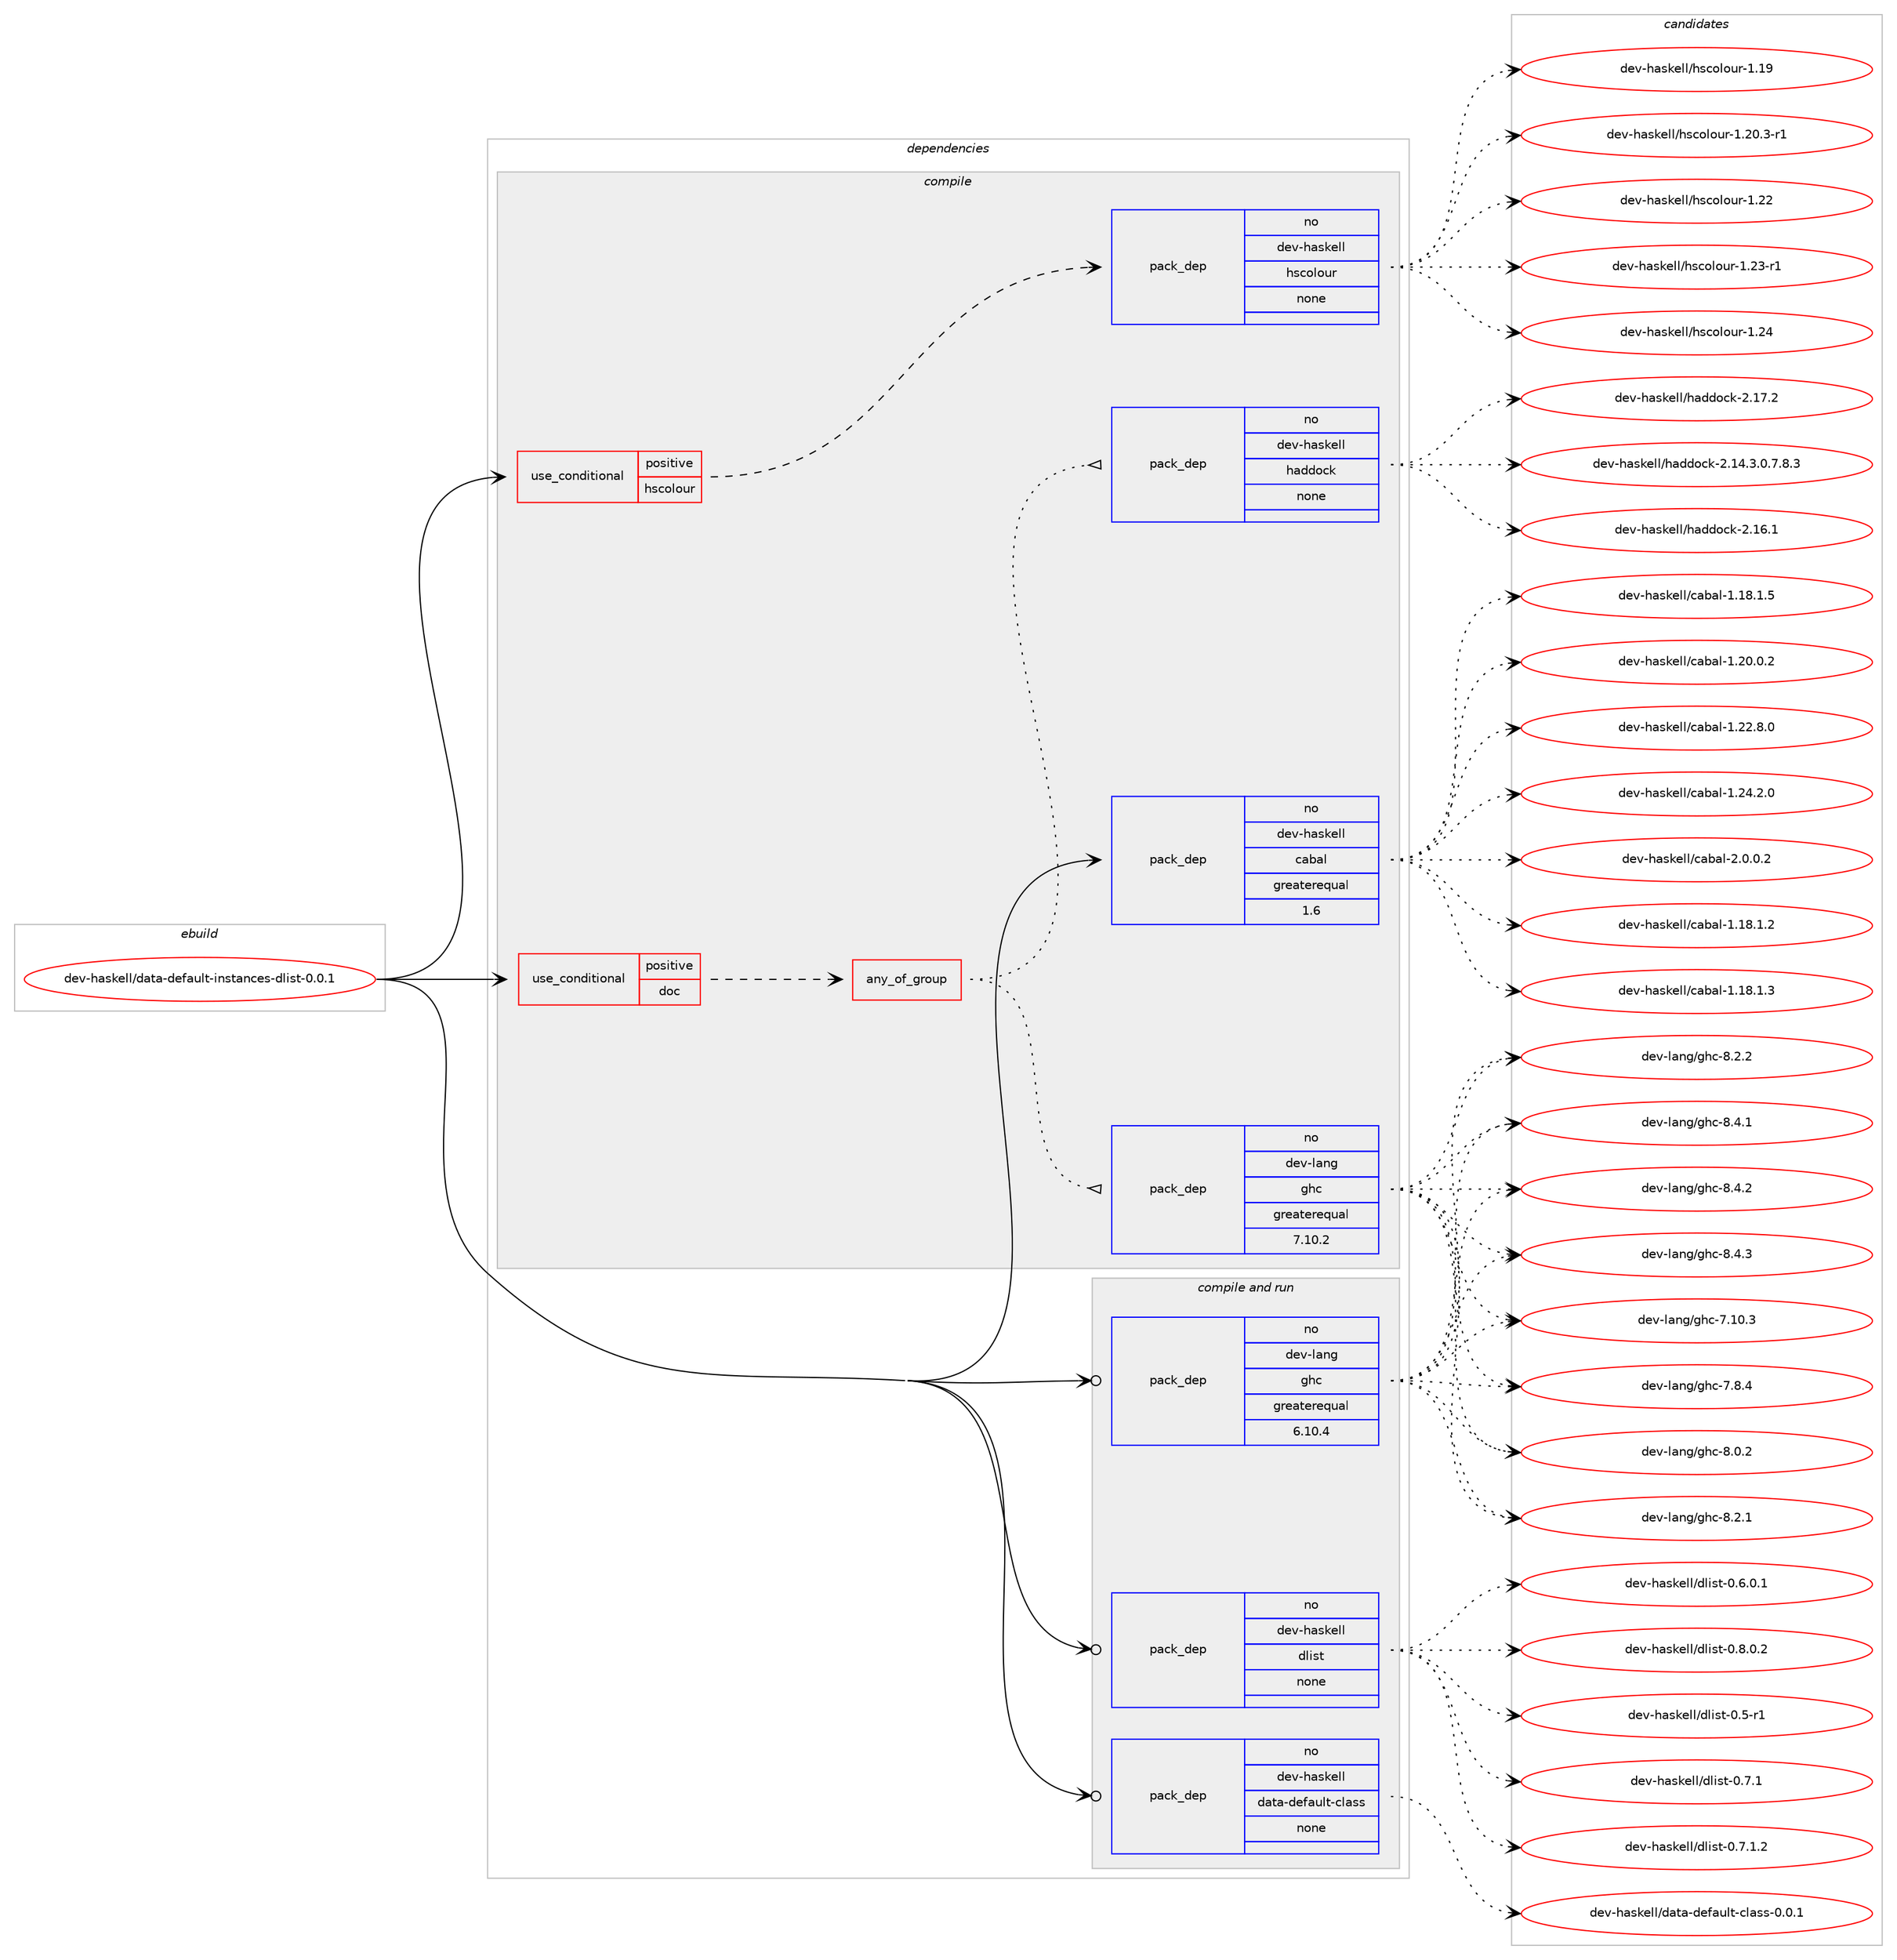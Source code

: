 digraph prolog {

# *************
# Graph options
# *************

newrank=true;
concentrate=true;
compound=true;
graph [rankdir=LR,fontname=Helvetica,fontsize=10,ranksep=1.5];#, ranksep=2.5, nodesep=0.2];
edge  [arrowhead=vee];
node  [fontname=Helvetica,fontsize=10];

# **********
# The ebuild
# **********

subgraph cluster_leftcol {
color=gray;
rank=same;
label=<<i>ebuild</i>>;
id [label="dev-haskell/data-default-instances-dlist-0.0.1", color=red, width=4, href="../dev-haskell/data-default-instances-dlist-0.0.1.svg"];
}

# ****************
# The dependencies
# ****************

subgraph cluster_midcol {
color=gray;
label=<<i>dependencies</i>>;
subgraph cluster_compile {
fillcolor="#eeeeee";
style=filled;
label=<<i>compile</i>>;
subgraph cond359274 {
dependency1330605 [label=<<TABLE BORDER="0" CELLBORDER="1" CELLSPACING="0" CELLPADDING="4"><TR><TD ROWSPAN="3" CELLPADDING="10">use_conditional</TD></TR><TR><TD>positive</TD></TR><TR><TD>doc</TD></TR></TABLE>>, shape=none, color=red];
subgraph any20769 {
dependency1330606 [label=<<TABLE BORDER="0" CELLBORDER="1" CELLSPACING="0" CELLPADDING="4"><TR><TD CELLPADDING="10">any_of_group</TD></TR></TABLE>>, shape=none, color=red];subgraph pack950010 {
dependency1330607 [label=<<TABLE BORDER="0" CELLBORDER="1" CELLSPACING="0" CELLPADDING="4" WIDTH="220"><TR><TD ROWSPAN="6" CELLPADDING="30">pack_dep</TD></TR><TR><TD WIDTH="110">no</TD></TR><TR><TD>dev-haskell</TD></TR><TR><TD>haddock</TD></TR><TR><TD>none</TD></TR><TR><TD></TD></TR></TABLE>>, shape=none, color=blue];
}
dependency1330606:e -> dependency1330607:w [weight=20,style="dotted",arrowhead="oinv"];
subgraph pack950011 {
dependency1330608 [label=<<TABLE BORDER="0" CELLBORDER="1" CELLSPACING="0" CELLPADDING="4" WIDTH="220"><TR><TD ROWSPAN="6" CELLPADDING="30">pack_dep</TD></TR><TR><TD WIDTH="110">no</TD></TR><TR><TD>dev-lang</TD></TR><TR><TD>ghc</TD></TR><TR><TD>greaterequal</TD></TR><TR><TD>7.10.2</TD></TR></TABLE>>, shape=none, color=blue];
}
dependency1330606:e -> dependency1330608:w [weight=20,style="dotted",arrowhead="oinv"];
}
dependency1330605:e -> dependency1330606:w [weight=20,style="dashed",arrowhead="vee"];
}
id:e -> dependency1330605:w [weight=20,style="solid",arrowhead="vee"];
subgraph cond359275 {
dependency1330609 [label=<<TABLE BORDER="0" CELLBORDER="1" CELLSPACING="0" CELLPADDING="4"><TR><TD ROWSPAN="3" CELLPADDING="10">use_conditional</TD></TR><TR><TD>positive</TD></TR><TR><TD>hscolour</TD></TR></TABLE>>, shape=none, color=red];
subgraph pack950012 {
dependency1330610 [label=<<TABLE BORDER="0" CELLBORDER="1" CELLSPACING="0" CELLPADDING="4" WIDTH="220"><TR><TD ROWSPAN="6" CELLPADDING="30">pack_dep</TD></TR><TR><TD WIDTH="110">no</TD></TR><TR><TD>dev-haskell</TD></TR><TR><TD>hscolour</TD></TR><TR><TD>none</TD></TR><TR><TD></TD></TR></TABLE>>, shape=none, color=blue];
}
dependency1330609:e -> dependency1330610:w [weight=20,style="dashed",arrowhead="vee"];
}
id:e -> dependency1330609:w [weight=20,style="solid",arrowhead="vee"];
subgraph pack950013 {
dependency1330611 [label=<<TABLE BORDER="0" CELLBORDER="1" CELLSPACING="0" CELLPADDING="4" WIDTH="220"><TR><TD ROWSPAN="6" CELLPADDING="30">pack_dep</TD></TR><TR><TD WIDTH="110">no</TD></TR><TR><TD>dev-haskell</TD></TR><TR><TD>cabal</TD></TR><TR><TD>greaterequal</TD></TR><TR><TD>1.6</TD></TR></TABLE>>, shape=none, color=blue];
}
id:e -> dependency1330611:w [weight=20,style="solid",arrowhead="vee"];
}
subgraph cluster_compileandrun {
fillcolor="#eeeeee";
style=filled;
label=<<i>compile and run</i>>;
subgraph pack950014 {
dependency1330612 [label=<<TABLE BORDER="0" CELLBORDER="1" CELLSPACING="0" CELLPADDING="4" WIDTH="220"><TR><TD ROWSPAN="6" CELLPADDING="30">pack_dep</TD></TR><TR><TD WIDTH="110">no</TD></TR><TR><TD>dev-haskell</TD></TR><TR><TD>data-default-class</TD></TR><TR><TD>none</TD></TR><TR><TD></TD></TR></TABLE>>, shape=none, color=blue];
}
id:e -> dependency1330612:w [weight=20,style="solid",arrowhead="odotvee"];
subgraph pack950015 {
dependency1330613 [label=<<TABLE BORDER="0" CELLBORDER="1" CELLSPACING="0" CELLPADDING="4" WIDTH="220"><TR><TD ROWSPAN="6" CELLPADDING="30">pack_dep</TD></TR><TR><TD WIDTH="110">no</TD></TR><TR><TD>dev-haskell</TD></TR><TR><TD>dlist</TD></TR><TR><TD>none</TD></TR><TR><TD></TD></TR></TABLE>>, shape=none, color=blue];
}
id:e -> dependency1330613:w [weight=20,style="solid",arrowhead="odotvee"];
subgraph pack950016 {
dependency1330614 [label=<<TABLE BORDER="0" CELLBORDER="1" CELLSPACING="0" CELLPADDING="4" WIDTH="220"><TR><TD ROWSPAN="6" CELLPADDING="30">pack_dep</TD></TR><TR><TD WIDTH="110">no</TD></TR><TR><TD>dev-lang</TD></TR><TR><TD>ghc</TD></TR><TR><TD>greaterequal</TD></TR><TR><TD>6.10.4</TD></TR></TABLE>>, shape=none, color=blue];
}
id:e -> dependency1330614:w [weight=20,style="solid",arrowhead="odotvee"];
}
subgraph cluster_run {
fillcolor="#eeeeee";
style=filled;
label=<<i>run</i>>;
}
}

# **************
# The candidates
# **************

subgraph cluster_choices {
rank=same;
color=gray;
label=<<i>candidates</i>>;

subgraph choice950010 {
color=black;
nodesep=1;
choice1001011184510497115107101108108471049710010011199107455046495246514648465546564651 [label="dev-haskell/haddock-2.14.3.0.7.8.3", color=red, width=4,href="../dev-haskell/haddock-2.14.3.0.7.8.3.svg"];
choice100101118451049711510710110810847104971001001119910745504649544649 [label="dev-haskell/haddock-2.16.1", color=red, width=4,href="../dev-haskell/haddock-2.16.1.svg"];
choice100101118451049711510710110810847104971001001119910745504649554650 [label="dev-haskell/haddock-2.17.2", color=red, width=4,href="../dev-haskell/haddock-2.17.2.svg"];
dependency1330607:e -> choice1001011184510497115107101108108471049710010011199107455046495246514648465546564651:w [style=dotted,weight="100"];
dependency1330607:e -> choice100101118451049711510710110810847104971001001119910745504649544649:w [style=dotted,weight="100"];
dependency1330607:e -> choice100101118451049711510710110810847104971001001119910745504649554650:w [style=dotted,weight="100"];
}
subgraph choice950011 {
color=black;
nodesep=1;
choice1001011184510897110103471031049945554649484651 [label="dev-lang/ghc-7.10.3", color=red, width=4,href="../dev-lang/ghc-7.10.3.svg"];
choice10010111845108971101034710310499455546564652 [label="dev-lang/ghc-7.8.4", color=red, width=4,href="../dev-lang/ghc-7.8.4.svg"];
choice10010111845108971101034710310499455646484650 [label="dev-lang/ghc-8.0.2", color=red, width=4,href="../dev-lang/ghc-8.0.2.svg"];
choice10010111845108971101034710310499455646504649 [label="dev-lang/ghc-8.2.1", color=red, width=4,href="../dev-lang/ghc-8.2.1.svg"];
choice10010111845108971101034710310499455646504650 [label="dev-lang/ghc-8.2.2", color=red, width=4,href="../dev-lang/ghc-8.2.2.svg"];
choice10010111845108971101034710310499455646524649 [label="dev-lang/ghc-8.4.1", color=red, width=4,href="../dev-lang/ghc-8.4.1.svg"];
choice10010111845108971101034710310499455646524650 [label="dev-lang/ghc-8.4.2", color=red, width=4,href="../dev-lang/ghc-8.4.2.svg"];
choice10010111845108971101034710310499455646524651 [label="dev-lang/ghc-8.4.3", color=red, width=4,href="../dev-lang/ghc-8.4.3.svg"];
dependency1330608:e -> choice1001011184510897110103471031049945554649484651:w [style=dotted,weight="100"];
dependency1330608:e -> choice10010111845108971101034710310499455546564652:w [style=dotted,weight="100"];
dependency1330608:e -> choice10010111845108971101034710310499455646484650:w [style=dotted,weight="100"];
dependency1330608:e -> choice10010111845108971101034710310499455646504649:w [style=dotted,weight="100"];
dependency1330608:e -> choice10010111845108971101034710310499455646504650:w [style=dotted,weight="100"];
dependency1330608:e -> choice10010111845108971101034710310499455646524649:w [style=dotted,weight="100"];
dependency1330608:e -> choice10010111845108971101034710310499455646524650:w [style=dotted,weight="100"];
dependency1330608:e -> choice10010111845108971101034710310499455646524651:w [style=dotted,weight="100"];
}
subgraph choice950012 {
color=black;
nodesep=1;
choice100101118451049711510710110810847104115991111081111171144549464957 [label="dev-haskell/hscolour-1.19", color=red, width=4,href="../dev-haskell/hscolour-1.19.svg"];
choice10010111845104971151071011081084710411599111108111117114454946504846514511449 [label="dev-haskell/hscolour-1.20.3-r1", color=red, width=4,href="../dev-haskell/hscolour-1.20.3-r1.svg"];
choice100101118451049711510710110810847104115991111081111171144549465050 [label="dev-haskell/hscolour-1.22", color=red, width=4,href="../dev-haskell/hscolour-1.22.svg"];
choice1001011184510497115107101108108471041159911110811111711445494650514511449 [label="dev-haskell/hscolour-1.23-r1", color=red, width=4,href="../dev-haskell/hscolour-1.23-r1.svg"];
choice100101118451049711510710110810847104115991111081111171144549465052 [label="dev-haskell/hscolour-1.24", color=red, width=4,href="../dev-haskell/hscolour-1.24.svg"];
dependency1330610:e -> choice100101118451049711510710110810847104115991111081111171144549464957:w [style=dotted,weight="100"];
dependency1330610:e -> choice10010111845104971151071011081084710411599111108111117114454946504846514511449:w [style=dotted,weight="100"];
dependency1330610:e -> choice100101118451049711510710110810847104115991111081111171144549465050:w [style=dotted,weight="100"];
dependency1330610:e -> choice1001011184510497115107101108108471041159911110811111711445494650514511449:w [style=dotted,weight="100"];
dependency1330610:e -> choice100101118451049711510710110810847104115991111081111171144549465052:w [style=dotted,weight="100"];
}
subgraph choice950013 {
color=black;
nodesep=1;
choice10010111845104971151071011081084799979897108454946495646494650 [label="dev-haskell/cabal-1.18.1.2", color=red, width=4,href="../dev-haskell/cabal-1.18.1.2.svg"];
choice10010111845104971151071011081084799979897108454946495646494651 [label="dev-haskell/cabal-1.18.1.3", color=red, width=4,href="../dev-haskell/cabal-1.18.1.3.svg"];
choice10010111845104971151071011081084799979897108454946495646494653 [label="dev-haskell/cabal-1.18.1.5", color=red, width=4,href="../dev-haskell/cabal-1.18.1.5.svg"];
choice10010111845104971151071011081084799979897108454946504846484650 [label="dev-haskell/cabal-1.20.0.2", color=red, width=4,href="../dev-haskell/cabal-1.20.0.2.svg"];
choice10010111845104971151071011081084799979897108454946505046564648 [label="dev-haskell/cabal-1.22.8.0", color=red, width=4,href="../dev-haskell/cabal-1.22.8.0.svg"];
choice10010111845104971151071011081084799979897108454946505246504648 [label="dev-haskell/cabal-1.24.2.0", color=red, width=4,href="../dev-haskell/cabal-1.24.2.0.svg"];
choice100101118451049711510710110810847999798971084550464846484650 [label="dev-haskell/cabal-2.0.0.2", color=red, width=4,href="../dev-haskell/cabal-2.0.0.2.svg"];
dependency1330611:e -> choice10010111845104971151071011081084799979897108454946495646494650:w [style=dotted,weight="100"];
dependency1330611:e -> choice10010111845104971151071011081084799979897108454946495646494651:w [style=dotted,weight="100"];
dependency1330611:e -> choice10010111845104971151071011081084799979897108454946495646494653:w [style=dotted,weight="100"];
dependency1330611:e -> choice10010111845104971151071011081084799979897108454946504846484650:w [style=dotted,weight="100"];
dependency1330611:e -> choice10010111845104971151071011081084799979897108454946505046564648:w [style=dotted,weight="100"];
dependency1330611:e -> choice10010111845104971151071011081084799979897108454946505246504648:w [style=dotted,weight="100"];
dependency1330611:e -> choice100101118451049711510710110810847999798971084550464846484650:w [style=dotted,weight="100"];
}
subgraph choice950014 {
color=black;
nodesep=1;
choice10010111845104971151071011081084710097116974510010110297117108116459910897115115454846484649 [label="dev-haskell/data-default-class-0.0.1", color=red, width=4,href="../dev-haskell/data-default-class-0.0.1.svg"];
dependency1330612:e -> choice10010111845104971151071011081084710097116974510010110297117108116459910897115115454846484649:w [style=dotted,weight="100"];
}
subgraph choice950015 {
color=black;
nodesep=1;
choice100101118451049711510710110810847100108105115116454846534511449 [label="dev-haskell/dlist-0.5-r1", color=red, width=4,href="../dev-haskell/dlist-0.5-r1.svg"];
choice1001011184510497115107101108108471001081051151164548465446484649 [label="dev-haskell/dlist-0.6.0.1", color=red, width=4,href="../dev-haskell/dlist-0.6.0.1.svg"];
choice100101118451049711510710110810847100108105115116454846554649 [label="dev-haskell/dlist-0.7.1", color=red, width=4,href="../dev-haskell/dlist-0.7.1.svg"];
choice1001011184510497115107101108108471001081051151164548465546494650 [label="dev-haskell/dlist-0.7.1.2", color=red, width=4,href="../dev-haskell/dlist-0.7.1.2.svg"];
choice1001011184510497115107101108108471001081051151164548465646484650 [label="dev-haskell/dlist-0.8.0.2", color=red, width=4,href="../dev-haskell/dlist-0.8.0.2.svg"];
dependency1330613:e -> choice100101118451049711510710110810847100108105115116454846534511449:w [style=dotted,weight="100"];
dependency1330613:e -> choice1001011184510497115107101108108471001081051151164548465446484649:w [style=dotted,weight="100"];
dependency1330613:e -> choice100101118451049711510710110810847100108105115116454846554649:w [style=dotted,weight="100"];
dependency1330613:e -> choice1001011184510497115107101108108471001081051151164548465546494650:w [style=dotted,weight="100"];
dependency1330613:e -> choice1001011184510497115107101108108471001081051151164548465646484650:w [style=dotted,weight="100"];
}
subgraph choice950016 {
color=black;
nodesep=1;
choice1001011184510897110103471031049945554649484651 [label="dev-lang/ghc-7.10.3", color=red, width=4,href="../dev-lang/ghc-7.10.3.svg"];
choice10010111845108971101034710310499455546564652 [label="dev-lang/ghc-7.8.4", color=red, width=4,href="../dev-lang/ghc-7.8.4.svg"];
choice10010111845108971101034710310499455646484650 [label="dev-lang/ghc-8.0.2", color=red, width=4,href="../dev-lang/ghc-8.0.2.svg"];
choice10010111845108971101034710310499455646504649 [label="dev-lang/ghc-8.2.1", color=red, width=4,href="../dev-lang/ghc-8.2.1.svg"];
choice10010111845108971101034710310499455646504650 [label="dev-lang/ghc-8.2.2", color=red, width=4,href="../dev-lang/ghc-8.2.2.svg"];
choice10010111845108971101034710310499455646524649 [label="dev-lang/ghc-8.4.1", color=red, width=4,href="../dev-lang/ghc-8.4.1.svg"];
choice10010111845108971101034710310499455646524650 [label="dev-lang/ghc-8.4.2", color=red, width=4,href="../dev-lang/ghc-8.4.2.svg"];
choice10010111845108971101034710310499455646524651 [label="dev-lang/ghc-8.4.3", color=red, width=4,href="../dev-lang/ghc-8.4.3.svg"];
dependency1330614:e -> choice1001011184510897110103471031049945554649484651:w [style=dotted,weight="100"];
dependency1330614:e -> choice10010111845108971101034710310499455546564652:w [style=dotted,weight="100"];
dependency1330614:e -> choice10010111845108971101034710310499455646484650:w [style=dotted,weight="100"];
dependency1330614:e -> choice10010111845108971101034710310499455646504649:w [style=dotted,weight="100"];
dependency1330614:e -> choice10010111845108971101034710310499455646504650:w [style=dotted,weight="100"];
dependency1330614:e -> choice10010111845108971101034710310499455646524649:w [style=dotted,weight="100"];
dependency1330614:e -> choice10010111845108971101034710310499455646524650:w [style=dotted,weight="100"];
dependency1330614:e -> choice10010111845108971101034710310499455646524651:w [style=dotted,weight="100"];
}
}

}
